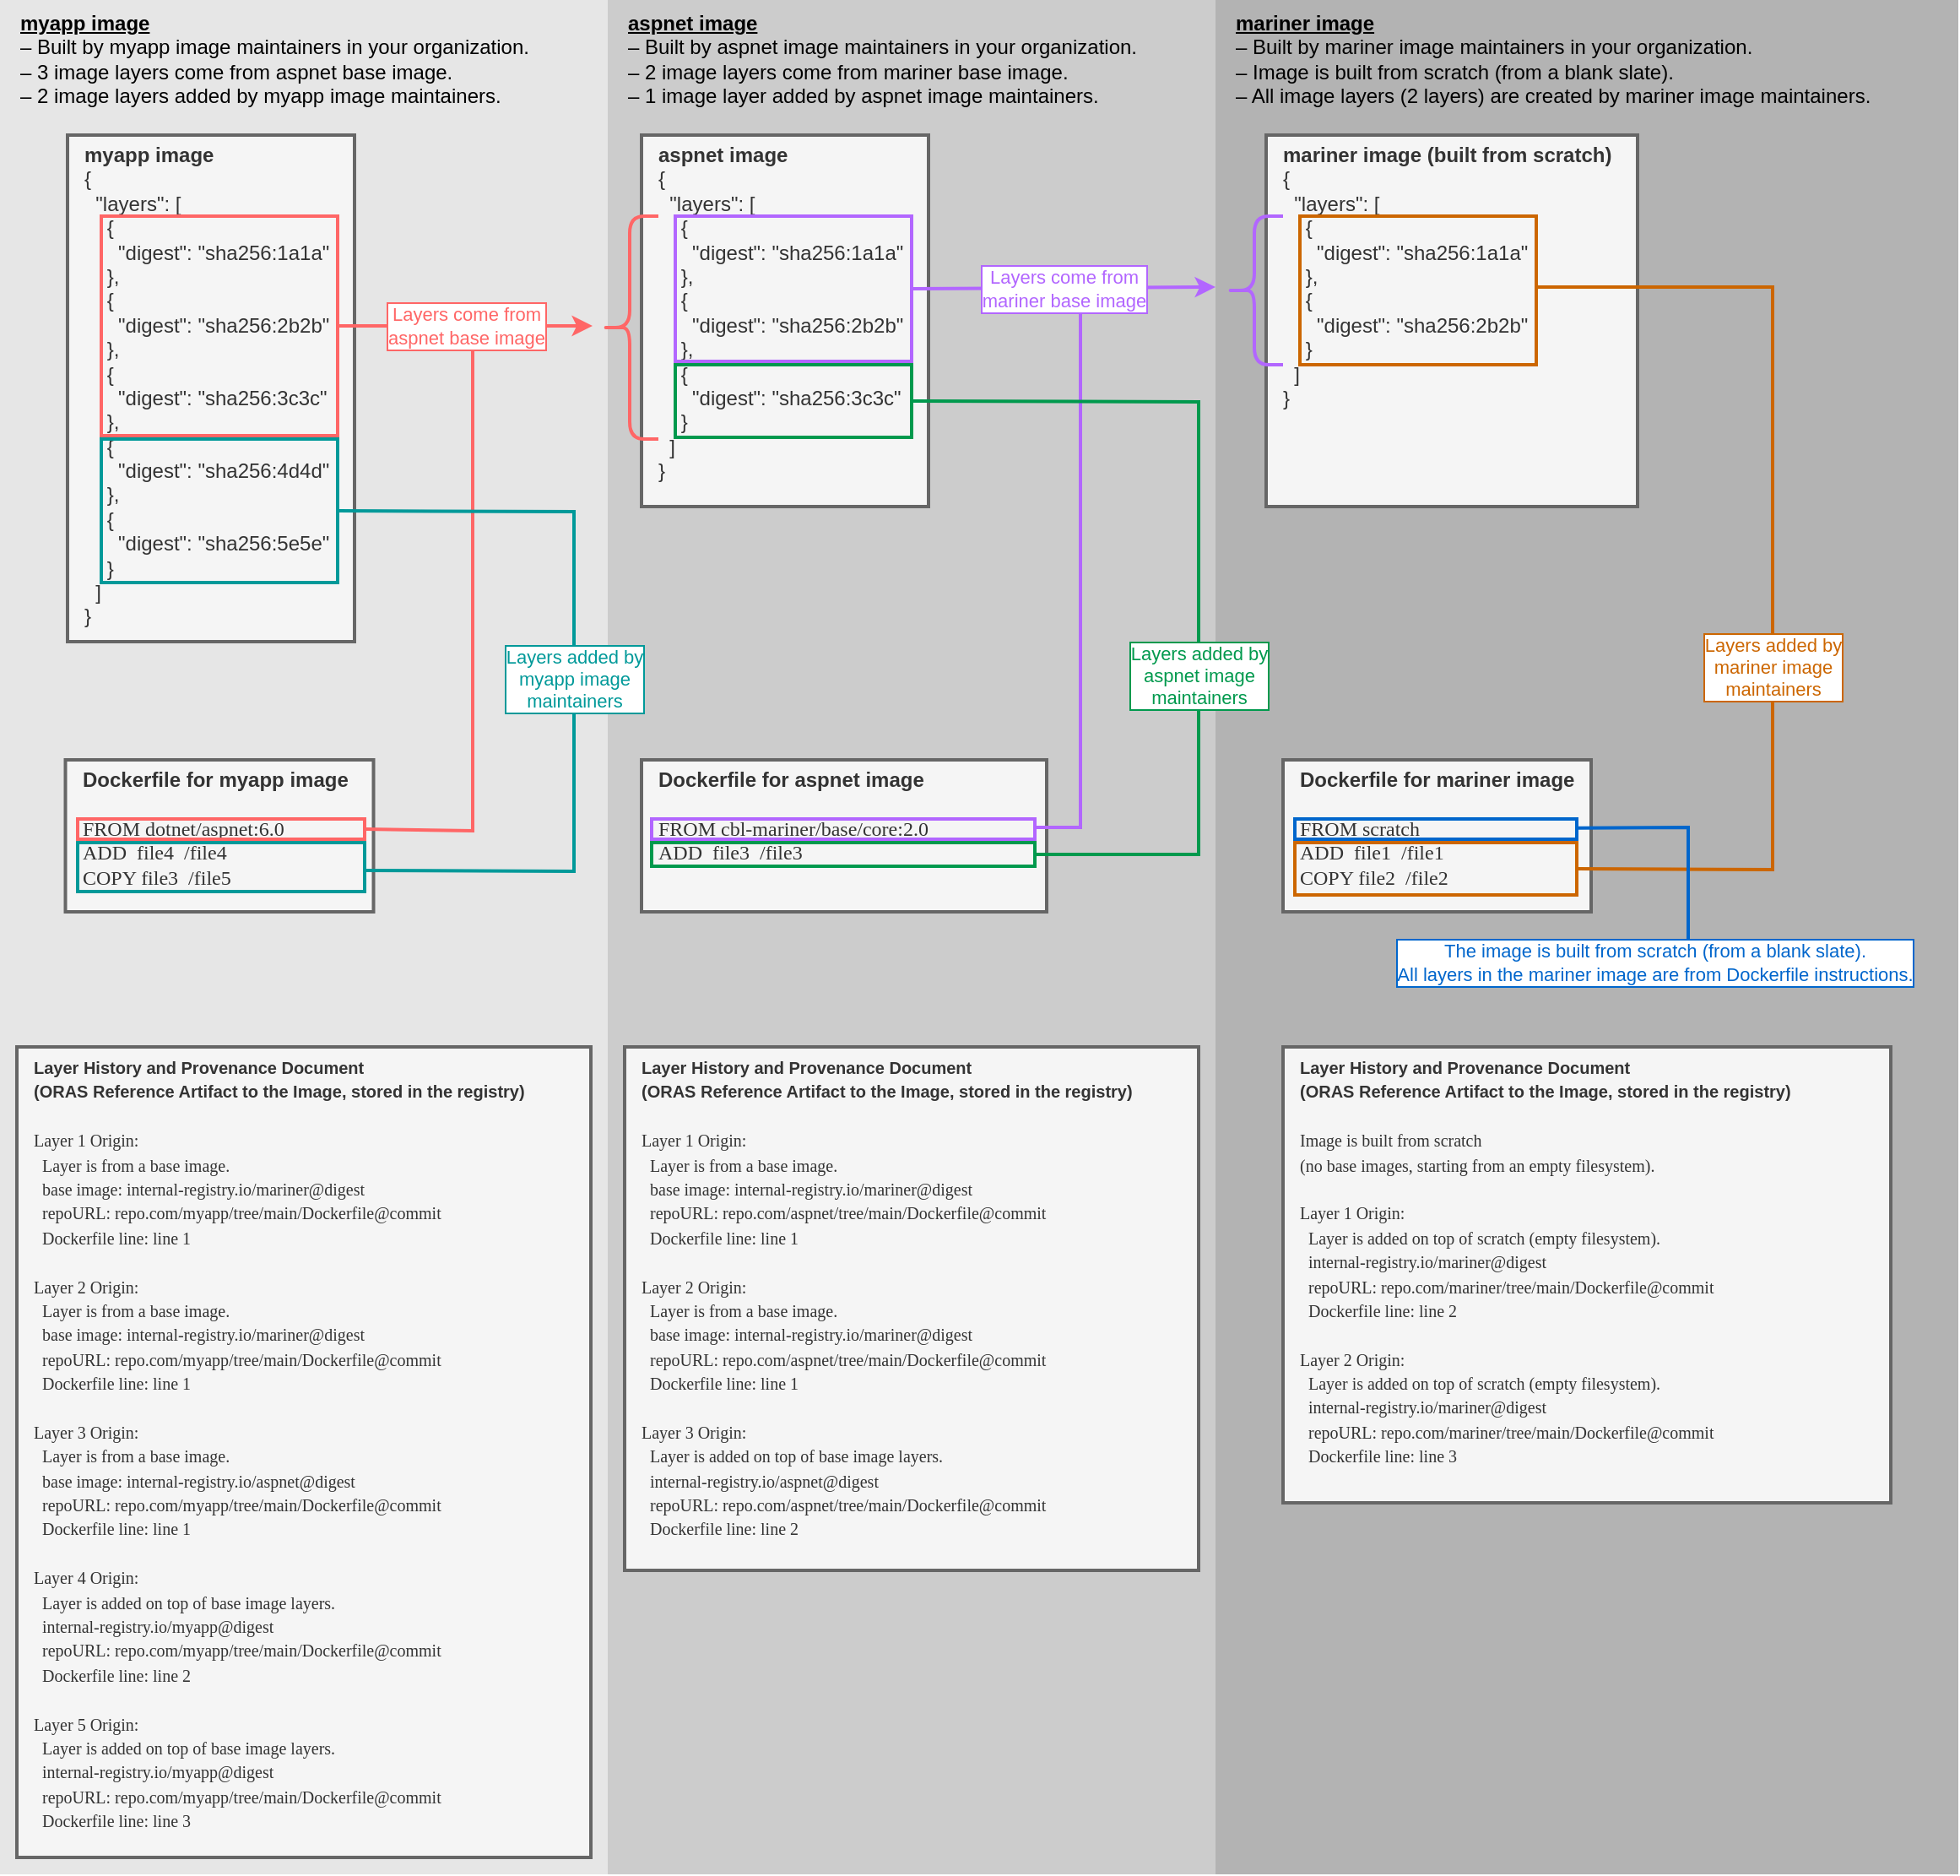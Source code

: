 <mxfile version="20.2.3" type="device"><diagram id="OL6qlinw-qFKFqK3vssp" name="Page-1"><mxGraphModel dx="1580" dy="1086" grid="1" gridSize="10" guides="1" tooltips="1" connect="1" arrows="1" fold="1" page="1" pageScale="1" pageWidth="850" pageHeight="1100" math="0" shadow="0"><root><mxCell id="0"/><mxCell id="1" parent="0"/><mxCell id="dJf0DmdQW_vubxnHisxw-42" value="" style="rounded=0;whiteSpace=wrap;html=1;labelBorderColor=#CC6600;fontFamily=Helvetica;fontSize=11;strokeColor=none;strokeWidth=2;fillColor=#CCCCCC;" parent="1" vertex="1"><mxGeometry x="390" y="80" width="360" height="1110" as="geometry"/></mxCell><mxCell id="dJf0DmdQW_vubxnHisxw-43" value="" style="rounded=0;whiteSpace=wrap;html=1;labelBorderColor=#CC6600;fontFamily=Helvetica;fontSize=11;strokeColor=none;strokeWidth=2;fillColor=#B3B3B3;" parent="1" vertex="1"><mxGeometry x="750" y="80" width="440" height="1110" as="geometry"/></mxCell><mxCell id="dJf0DmdQW_vubxnHisxw-40" value="" style="rounded=0;whiteSpace=wrap;html=1;labelBorderColor=#CC6600;fontFamily=Helvetica;fontSize=11;strokeColor=none;strokeWidth=2;fillColor=#E6E6E6;" parent="1" vertex="1"><mxGeometry x="30" y="80" width="360" height="1110" as="geometry"/></mxCell><mxCell id="dJf0DmdQW_vubxnHisxw-1" value="&lt;b&gt;myapp image&lt;/b&gt;&lt;br&gt;{&lt;br&gt;&amp;nbsp; &quot;layers&quot;: [&lt;br&gt;&amp;nbsp; &amp;nbsp; {&lt;br&gt;&amp;nbsp; &amp;nbsp; &amp;nbsp; &quot;digest&quot;: &quot;sha256:1a1a&quot;&lt;br&gt;&amp;nbsp; &amp;nbsp; },&lt;br&gt;&amp;nbsp; &amp;nbsp; {&lt;br&gt;&amp;nbsp; &amp;nbsp; &amp;nbsp; &quot;digest&quot;: &quot;sha256:2b2b&quot;&lt;br&gt;&amp;nbsp; &amp;nbsp; },&lt;br&gt;&amp;nbsp; &amp;nbsp; {&lt;br&gt;&amp;nbsp; &amp;nbsp; &amp;nbsp; &quot;digest&quot;: &quot;sha256:3c3c&quot;&lt;br&gt;&amp;nbsp; &amp;nbsp; },&lt;br&gt;&amp;nbsp; &amp;nbsp; {&lt;br&gt;&amp;nbsp; &amp;nbsp; &amp;nbsp; &quot;digest&quot;: &quot;sha256:4d4d&quot;&lt;br&gt;&amp;nbsp; &amp;nbsp; },&lt;br&gt;&amp;nbsp; &amp;nbsp; {&lt;br&gt;&amp;nbsp; &amp;nbsp; &amp;nbsp; &quot;digest&quot;: &quot;sha256:5e5e&quot;&lt;br&gt;&amp;nbsp; &amp;nbsp; }&lt;br&gt;&amp;nbsp; ]&lt;br&gt;}" style="text;strokeColor=#666666;fillColor=#f5f5f5;spacing=0;spacingTop=0;overflow=hidden;rounded=0;whiteSpace=wrap;html=1;spacingLeft=10;fontColor=#333333;strokeWidth=2;" parent="1" vertex="1"><mxGeometry x="70" y="160" width="170" height="300" as="geometry"/></mxCell><mxCell id="dJf0DmdQW_vubxnHisxw-2" value="&lt;b&gt;aspnet image&lt;br&gt;&lt;/b&gt;{&lt;br&gt;&amp;nbsp; &quot;layers&quot;: [&lt;br&gt;&amp;nbsp; &amp;nbsp; {&lt;br&gt;&amp;nbsp; &amp;nbsp; &amp;nbsp; &quot;digest&quot;: &quot;sha256:1a1a&quot;&lt;br&gt;&amp;nbsp; &amp;nbsp; },&lt;br&gt;&amp;nbsp; &amp;nbsp; {&lt;br&gt;&amp;nbsp; &amp;nbsp; &amp;nbsp; &quot;digest&quot;: &quot;sha256:2b2b&quot;&lt;br&gt;&amp;nbsp; &amp;nbsp; },&lt;br&gt;&amp;nbsp; &amp;nbsp; {&lt;br&gt;&amp;nbsp; &amp;nbsp; &amp;nbsp; &quot;digest&quot;: &quot;sha256:3c3c&quot;&lt;br&gt;&amp;nbsp; &amp;nbsp; }&lt;br&gt;&amp;nbsp; ]&lt;br&gt;}" style="text;strokeColor=#666666;fillColor=#f5f5f5;spacing=0;spacingTop=0;overflow=hidden;rounded=0;whiteSpace=wrap;html=1;spacingLeft=10;fontColor=#333333;strokeWidth=2;" parent="1" vertex="1"><mxGeometry x="410" y="160" width="170" height="220" as="geometry"/></mxCell><mxCell id="dJf0DmdQW_vubxnHisxw-3" value="&lt;b&gt;mariner image (built from scratch)&lt;br&gt;&lt;/b&gt;{&lt;br&gt;&amp;nbsp; &quot;layers&quot;: [&lt;br&gt;&amp;nbsp; &amp;nbsp; {&lt;br&gt;&amp;nbsp; &amp;nbsp; &amp;nbsp; &quot;digest&quot;: &quot;sha256:1a1a&quot;&lt;br&gt;&amp;nbsp; &amp;nbsp; },&lt;br&gt;&amp;nbsp; &amp;nbsp; {&lt;br&gt;&amp;nbsp; &amp;nbsp; &amp;nbsp; &quot;digest&quot;: &quot;sha256:2b2b&quot;&lt;br&gt;&amp;nbsp; &amp;nbsp; }&lt;br&gt;&amp;nbsp; ]&lt;br&gt;}" style="text;spacing=0;spacingTop=0;overflow=hidden;rounded=0;whiteSpace=wrap;html=1;spacingLeft=10;fillColor=#f5f5f5;fontColor=#333333;strokeColor=#666666;strokeWidth=2;" parent="1" vertex="1"><mxGeometry x="780" y="160" width="220" height="220" as="geometry"/></mxCell><mxCell id="dJf0DmdQW_vubxnHisxw-5" value="" style="rounded=0;whiteSpace=wrap;html=1;fillColor=none;strokeColor=#FF6666;strokeWidth=2;" parent="1" vertex="1"><mxGeometry x="90" y="208" width="140" height="130" as="geometry"/></mxCell><mxCell id="dJf0DmdQW_vubxnHisxw-6" value="" style="endArrow=classic;html=1;rounded=0;strokeColor=#FF6666;strokeWidth=2;exitX=1;exitY=0.5;exitDx=0;exitDy=0;" parent="1" source="dJf0DmdQW_vubxnHisxw-5" edge="1"><mxGeometry relative="1" as="geometry"><mxPoint x="230" y="269.66" as="sourcePoint"/><mxPoint x="381" y="273" as="targetPoint"/></mxGeometry></mxCell><mxCell id="dJf0DmdQW_vubxnHisxw-7" value="Layers come from&lt;br&gt;aspnet base image" style="edgeLabel;resizable=0;html=1;align=center;verticalAlign=middle;strokeColor=#FF6666;fillColor=none;fontColor=#FF6666;labelBorderColor=#FF6666;spacing=2;spacingLeft=0;spacingRight=0;spacingBottom=0;spacingTop=0;" parent="dJf0DmdQW_vubxnHisxw-6" connectable="0" vertex="1"><mxGeometry relative="1" as="geometry"/></mxCell><mxCell id="dJf0DmdQW_vubxnHisxw-8" value="" style="rounded=0;whiteSpace=wrap;html=1;fillColor=none;strokeColor=#B266FF;strokeWidth=2;fontColor=#B266FF;" parent="1" vertex="1"><mxGeometry x="430" y="208" width="140" height="86" as="geometry"/></mxCell><mxCell id="dJf0DmdQW_vubxnHisxw-9" value="" style="endArrow=classic;html=1;rounded=0;strokeColor=#B266FF;strokeWidth=2;exitX=1;exitY=0.5;exitDx=0;exitDy=0;fontColor=#B266FF;" parent="1" source="dJf0DmdQW_vubxnHisxw-8" edge="1"><mxGeometry relative="1" as="geometry"><mxPoint x="570" y="272.78" as="sourcePoint"/><mxPoint x="750" y="250" as="targetPoint"/></mxGeometry></mxCell><mxCell id="dJf0DmdQW_vubxnHisxw-10" value="Layers come from&lt;br&gt;mariner base image" style="edgeLabel;resizable=0;align=center;verticalAlign=middle;strokeColor=#FF6666;fillColor=none;fontColor=#B266FF;labelBorderColor=#B266FF;spacing=2;spacingLeft=0;spacingRight=0;spacingBottom=0;spacingTop=0;html=1;" parent="dJf0DmdQW_vubxnHisxw-9" connectable="0" vertex="1"><mxGeometry relative="1" as="geometry"/></mxCell><mxCell id="dJf0DmdQW_vubxnHisxw-11" value="" style="rounded=0;whiteSpace=wrap;html=1;labelBorderColor=#B266FF;fontColor=#B266FF;strokeColor=#009999;strokeWidth=2;fillColor=none;" parent="1" vertex="1"><mxGeometry x="90" y="340" width="140" height="85" as="geometry"/></mxCell><mxCell id="dJf0DmdQW_vubxnHisxw-12" value="" style="rounded=0;whiteSpace=wrap;html=1;labelBorderColor=#B266FF;fontColor=#B266FF;strokeColor=#00994D;strokeWidth=2;fillColor=none;" parent="1" vertex="1"><mxGeometry x="430" y="296" width="140" height="43" as="geometry"/></mxCell><mxCell id="dJf0DmdQW_vubxnHisxw-13" value="" style="shape=curlyBracket;whiteSpace=wrap;html=1;rounded=1;labelBorderColor=#B266FF;fontColor=#B266FF;strokeColor=#FF6666;strokeWidth=2;fillColor=none;" parent="1" vertex="1"><mxGeometry x="386" y="208" width="34" height="132" as="geometry"/></mxCell><mxCell id="dJf0DmdQW_vubxnHisxw-14" value="" style="shape=curlyBracket;whiteSpace=wrap;html=1;rounded=1;labelBorderColor=#B266FF;fontColor=#B266FF;strokeColor=#B266FF;strokeWidth=2;fillColor=none;" parent="1" vertex="1"><mxGeometry x="756" y="208" width="34" height="88" as="geometry"/></mxCell><mxCell id="dJf0DmdQW_vubxnHisxw-15" value="" style="rounded=0;whiteSpace=wrap;html=1;labelBorderColor=#B266FF;fontColor=#B266FF;strokeColor=#CC6600;strokeWidth=2;fillColor=none;" parent="1" vertex="1"><mxGeometry x="800" y="208" width="140" height="88" as="geometry"/></mxCell><mxCell id="dJf0DmdQW_vubxnHisxw-17" value="&lt;font style=&quot;font-size: 12px;&quot;&gt;&lt;b&gt;Dockerfile for myapp image&lt;br&gt;&lt;/b&gt;&lt;br&gt;&lt;font face=&quot;Lucida Console&quot;&gt;FROM dotnet/aspnet:6.0&lt;/font&gt;&lt;br&gt;&lt;font face=&quot;Lucida Console&quot;&gt;ADD&amp;nbsp; file4&amp;nbsp; /file4&lt;/font&gt;&lt;br&gt;&lt;font face=&quot;Lucida Console&quot;&gt;COPY file3&amp;nbsp; /file5&lt;/font&gt;&lt;br&gt;&lt;/font&gt;" style="text;strokeColor=#666666;fillColor=#f5f5f5;spacing=0;spacingTop=0;overflow=hidden;rounded=0;whiteSpace=wrap;html=1;spacingLeft=10;fontColor=#333333;strokeWidth=2;" parent="1" vertex="1"><mxGeometry x="68.75" y="530" width="182.5" height="90" as="geometry"/></mxCell><mxCell id="dJf0DmdQW_vubxnHisxw-18" value="" style="rounded=0;whiteSpace=wrap;html=1;labelBorderColor=#B266FF;fontColor=#B266FF;strokeColor=#009999;strokeWidth=2;fillColor=none;" parent="1" vertex="1"><mxGeometry x="76" y="579" width="170" height="29" as="geometry"/></mxCell><mxCell id="dJf0DmdQW_vubxnHisxw-21" value="" style="endArrow=none;html=1;rounded=0;fontFamily=Lucida Console;fontSize=12;fontColor=#B266FF;strokeColor=#FF6666;strokeWidth=2;exitX=1;exitY=0.5;exitDx=0;exitDy=0;" parent="1" source="dJf0DmdQW_vubxnHisxw-22" edge="1"><mxGeometry width="50" height="50" relative="1" as="geometry"><mxPoint x="280" y="575" as="sourcePoint"/><mxPoint x="310" y="287" as="targetPoint"/><Array as="points"><mxPoint x="310" y="572"/></Array></mxGeometry></mxCell><mxCell id="dJf0DmdQW_vubxnHisxw-22" value="" style="rounded=0;whiteSpace=wrap;html=1;fillColor=none;strokeColor=#FF6666;strokeWidth=2;" parent="1" vertex="1"><mxGeometry x="76" y="565" width="170" height="12" as="geometry"/></mxCell><mxCell id="dJf0DmdQW_vubxnHisxw-23" value="" style="endArrow=none;html=1;rounded=0;strokeColor=#009999;strokeWidth=2;exitX=0.998;exitY=0.568;exitDx=0;exitDy=0;endFill=0;entryX=1;entryY=0.5;entryDx=0;entryDy=0;exitPerimeter=0;" parent="1" source="dJf0DmdQW_vubxnHisxw-18" target="dJf0DmdQW_vubxnHisxw-11" edge="1"><mxGeometry relative="1" as="geometry"><mxPoint x="340" y="490" as="sourcePoint"/><mxPoint x="270" y="410" as="targetPoint"/><Array as="points"><mxPoint x="370" y="596"/><mxPoint x="370" y="383"/></Array></mxGeometry></mxCell><mxCell id="dJf0DmdQW_vubxnHisxw-24" value="Layers added by&lt;br&gt;myapp image&lt;br&gt;maintainers" style="edgeLabel;resizable=0;html=1;align=center;verticalAlign=middle;strokeColor=#FF6666;fillColor=none;fontColor=#009999;labelBorderColor=#009999;spacing=2;spacingLeft=0;spacingRight=0;spacingBottom=0;spacingTop=0;" parent="dJf0DmdQW_vubxnHisxw-23" connectable="0" vertex="1"><mxGeometry relative="1" as="geometry"/></mxCell><mxCell id="dJf0DmdQW_vubxnHisxw-26" value="&lt;font style=&quot;font-size: 12px;&quot;&gt;&lt;b&gt;Dockerfile for aspnet image&lt;br&gt;&lt;/b&gt;&lt;br&gt;&lt;font face=&quot;Lucida Console&quot;&gt;FROM cbl-mariner/base/core:2.0&lt;/font&gt;&lt;br&gt;&lt;font face=&quot;Lucida Console&quot;&gt;ADD&amp;nbsp; file3&amp;nbsp; /file3&lt;/font&gt;&lt;br&gt;&lt;/font&gt;" style="text;strokeColor=#666666;fillColor=#f5f5f5;spacing=0;spacingTop=0;overflow=hidden;rounded=0;whiteSpace=wrap;html=1;spacingLeft=10;fontColor=#333333;strokeWidth=2;" parent="1" vertex="1"><mxGeometry x="410" y="530" width="240" height="90" as="geometry"/></mxCell><mxCell id="dJf0DmdQW_vubxnHisxw-27" value="" style="rounded=0;whiteSpace=wrap;html=1;labelBorderColor=#B266FF;fontColor=#B266FF;strokeColor=#00994D;strokeWidth=2;fillColor=none;" parent="1" vertex="1"><mxGeometry x="416" y="579" width="227" height="14" as="geometry"/></mxCell><mxCell id="dJf0DmdQW_vubxnHisxw-28" value="" style="rounded=0;whiteSpace=wrap;html=1;fillColor=none;strokeColor=#B266FF;strokeWidth=2;fontColor=#B266FF;" parent="1" vertex="1"><mxGeometry x="416" y="565" width="227" height="12" as="geometry"/></mxCell><mxCell id="dJf0DmdQW_vubxnHisxw-29" value="" style="endArrow=none;html=1;rounded=0;strokeColor=#B266FF;strokeWidth=2;fontColor=#B266FF;endFill=0;exitX=0.999;exitY=0.414;exitDx=0;exitDy=0;exitPerimeter=0;" parent="1" source="dJf0DmdQW_vubxnHisxw-28" edge="1"><mxGeometry relative="1" as="geometry"><mxPoint x="660" y="571" as="sourcePoint"/><mxPoint x="670" y="265.5" as="targetPoint"/><Array as="points"><mxPoint x="670" y="570"/></Array></mxGeometry></mxCell><mxCell id="dJf0DmdQW_vubxnHisxw-32" value="" style="endArrow=none;html=1;rounded=0;strokeColor=#00994D;strokeWidth=2;exitX=1;exitY=0.5;exitDx=0;exitDy=0;fontColor=#B266FF;endFill=0;entryX=1;entryY=0.5;entryDx=0;entryDy=0;" parent="1" source="dJf0DmdQW_vubxnHisxw-27" target="dJf0DmdQW_vubxnHisxw-12" edge="1"><mxGeometry relative="1" as="geometry"><mxPoint x="690" y="521" as="sourcePoint"/><mxPoint x="740" y="340" as="targetPoint"/><Array as="points"><mxPoint x="740" y="586"/><mxPoint x="740" y="318"/></Array></mxGeometry></mxCell><mxCell id="dJf0DmdQW_vubxnHisxw-33" value="Layers added by&lt;br&gt;aspnet image&lt;br&gt;maintainers" style="edgeLabel;resizable=0;align=center;verticalAlign=middle;strokeColor=#FF6666;fillColor=none;fontColor=#00994D;labelBorderColor=#00994D;spacing=2;spacingLeft=0;spacingRight=0;spacingBottom=0;spacingTop=0;html=1;" parent="dJf0DmdQW_vubxnHisxw-32" connectable="0" vertex="1"><mxGeometry relative="1" as="geometry"><mxPoint y="64" as="offset"/></mxGeometry></mxCell><mxCell id="dJf0DmdQW_vubxnHisxw-36" value="&lt;font style=&quot;font-size: 12px;&quot;&gt;&lt;b&gt;Dockerfile for mariner image&lt;br&gt;&lt;/b&gt;&lt;br&gt;&lt;font face=&quot;Lucida Console&quot;&gt;FROM scratch&lt;/font&gt;&lt;br&gt;&lt;font face=&quot;Lucida Console&quot;&gt;ADD&amp;nbsp; file1&amp;nbsp; /file1&lt;/font&gt;&lt;br&gt;&lt;font face=&quot;Lucida Console&quot;&gt;COPY file2&amp;nbsp; /file2&lt;/font&gt;&lt;br&gt;&lt;/font&gt;" style="text;strokeColor=#666666;fillColor=#f5f5f5;spacing=0;spacingTop=0;overflow=hidden;rounded=0;whiteSpace=wrap;html=1;spacingLeft=10;fontColor=#333333;strokeWidth=2;" parent="1" vertex="1"><mxGeometry x="790" y="530" width="182.5" height="90" as="geometry"/></mxCell><mxCell id="dJf0DmdQW_vubxnHisxw-37" value="" style="endArrow=none;html=1;rounded=0;strokeColor=#CC6600;strokeWidth=2;exitX=1;exitY=0.5;exitDx=0;exitDy=0;fontColor=#B266FF;endFill=0;entryX=1;entryY=0.477;entryDx=0;entryDy=0;entryPerimeter=0;" parent="1" source="dJf0DmdQW_vubxnHisxw-39" target="dJf0DmdQW_vubxnHisxw-15" edge="1"><mxGeometry relative="1" as="geometry"><mxPoint x="1043.0" y="508.5" as="sourcePoint"/><mxPoint x="970" y="240" as="targetPoint"/><Array as="points"><mxPoint x="1080" y="595"/><mxPoint x="1080" y="250"/></Array></mxGeometry></mxCell><mxCell id="dJf0DmdQW_vubxnHisxw-38" value="Layers added by&lt;br&gt;mariner image&lt;br&gt;maintainers" style="edgeLabel;resizable=0;align=center;verticalAlign=middle;strokeColor=#FF6666;fillColor=none;fontColor=#CC6600;labelBorderColor=#CC6600;spacing=2;spacingLeft=0;spacingRight=0;spacingBottom=0;spacingTop=0;html=1;" parent="dJf0DmdQW_vubxnHisxw-37" connectable="0" vertex="1"><mxGeometry relative="1" as="geometry"><mxPoint y="64" as="offset"/></mxGeometry></mxCell><mxCell id="dJf0DmdQW_vubxnHisxw-39" value="" style="rounded=0;whiteSpace=wrap;html=1;labelBorderColor=#B266FF;fontColor=#B266FF;strokeColor=#CC6600;strokeWidth=2;fillColor=none;" parent="1" vertex="1"><mxGeometry x="797" y="579" width="167" height="31" as="geometry"/></mxCell><mxCell id="dJf0DmdQW_vubxnHisxw-46" value="" style="rounded=0;whiteSpace=wrap;html=1;labelBorderColor=#CC6600;fontFamily=Helvetica;fontSize=11;fontColor=#CC6600;strokeColor=#0066CC;strokeWidth=2;fillColor=none;" parent="1" vertex="1"><mxGeometry x="797" y="565" width="167" height="12" as="geometry"/></mxCell><mxCell id="dJf0DmdQW_vubxnHisxw-49" value="" style="endArrow=none;html=1;rounded=0;fontFamily=Helvetica;fontSize=11;fontColor=#0066CC;strokeColor=#0066CC;strokeWidth=2;entryX=1;entryY=0.45;entryDx=0;entryDy=0;entryPerimeter=0;" parent="1" target="dJf0DmdQW_vubxnHisxw-46" edge="1"><mxGeometry width="50" height="50" relative="1" as="geometry"><mxPoint x="1030" y="650" as="sourcePoint"/><mxPoint x="1040" y="420" as="targetPoint"/><Array as="points"><mxPoint x="1030" y="570"/></Array></mxGeometry></mxCell><mxCell id="dJf0DmdQW_vubxnHisxw-48" value="The image is built from scratch (from a blank slate).&lt;br&gt;All layers in the mariner image are from Dockerfile instructions." style="edgeLabel;resizable=0;align=center;verticalAlign=middle;strokeColor=#FF6666;fillColor=none;fontColor=#0066CC;labelBorderColor=#0066CC;spacing=2;spacingLeft=0;spacingRight=0;spacingBottom=0;spacingTop=0;html=1;" parent="1" connectable="0" vertex="1"><mxGeometry x="1010" y="650.005" as="geometry"/></mxCell><mxCell id="MGoHs6cNIiesZB_WKk6I-1" value="&lt;b&gt;&lt;u&gt;myapp image&lt;br&gt;&lt;/u&gt;&lt;/b&gt;– Built by myapp image maintainers in your organization.&lt;br&gt;– 3 image layers come from aspnet base image.&lt;br&gt;– 2 image layers added by myapp image maintainers." style="text;html=1;strokeColor=none;fillColor=none;align=left;verticalAlign=middle;whiteSpace=wrap;rounded=0;" parent="1" vertex="1"><mxGeometry x="40" y="80" width="320" height="70" as="geometry"/></mxCell><mxCell id="MGoHs6cNIiesZB_WKk6I-4" value="&lt;b&gt;&lt;u&gt;aspnet image&lt;br&gt;&lt;/u&gt;&lt;/b&gt;– Built by aspnet image maintainers in your organization.&lt;br&gt;– 2 image layers come from mariner base image.&lt;br&gt;– 1 image layer added by aspnet image maintainers." style="text;html=1;strokeColor=none;fillColor=none;align=left;verticalAlign=middle;whiteSpace=wrap;rounded=0;" parent="1" vertex="1"><mxGeometry x="400" y="80" width="320" height="70" as="geometry"/></mxCell><mxCell id="MGoHs6cNIiesZB_WKk6I-5" value="&lt;b&gt;&lt;u&gt;mariner image&lt;br&gt;&lt;/u&gt;&lt;/b&gt;– Built by mariner image maintainers in your organization.&lt;br&gt;– Image is built from scratch (from a blank slate).&lt;br&gt;– All image layers (2 layers) are created by mariner image maintainers." style="text;html=1;strokeColor=none;fillColor=none;align=left;verticalAlign=middle;whiteSpace=wrap;rounded=0;" parent="1" vertex="1"><mxGeometry x="760" y="80" width="390" height="70" as="geometry"/></mxCell><mxCell id="WY1FOk6i-ut1OpYiD_D4-1" value="&lt;font style=&quot;font-size: 10px;&quot;&gt;&lt;b&gt;Layer History and Provenance Document&lt;br&gt;&lt;/b&gt;&lt;b&gt;(ORAS Reference Artifact to the Image, stored in the registry)&lt;br&gt;&lt;/b&gt;&lt;font style=&quot;font-size: 10px;&quot; face=&quot;Lucida Console&quot;&gt;&lt;br&gt;Layer 1 Origin:&lt;br&gt;&amp;nbsp; Layer is from a base image.&lt;br&gt;&amp;nbsp; base image: internal-registry.io/mariner@digest&lt;/font&gt;&lt;br style=&quot;font-family: &amp;quot;Lucida Console&amp;quot;;&quot;&gt;&lt;span style=&quot;font-family: &amp;quot;Lucida Console&amp;quot;;&quot;&gt;&amp;nbsp; repoURL: repo.com/myapp/tree/main/Dockerfile@commit&lt;/span&gt;&lt;br style=&quot;font-family: &amp;quot;Lucida Console&amp;quot;;&quot;&gt;&lt;span style=&quot;font-family: &amp;quot;Lucida Console&amp;quot;;&quot;&gt;&amp;nbsp; Dockerfile line: line 1&lt;/span&gt;&lt;font style=&quot;font-size: 10px;&quot; face=&quot;Lucida Console&quot;&gt;&lt;br&gt;&lt;br&gt;Layer 2 Origin:&lt;br&gt;&amp;nbsp; Layer is from a base image.&lt;br&gt;&amp;nbsp; base image: internal-registry.io/mariner@digest&lt;/font&gt;&lt;br style=&quot;font-family: &amp;quot;Lucida Console&amp;quot;;&quot;&gt;&lt;span style=&quot;font-family: &amp;quot;Lucida Console&amp;quot;;&quot;&gt;&amp;nbsp; repoURL: repo.com/myapp/tree/main/Dockerfile@commit&lt;/span&gt;&lt;br style=&quot;font-family: &amp;quot;Lucida Console&amp;quot;;&quot;&gt;&lt;span style=&quot;font-family: &amp;quot;Lucida Console&amp;quot;;&quot;&gt;&amp;nbsp; Dockerfile line: line 1&lt;/span&gt;&lt;font style=&quot;font-size: 10px;&quot; face=&quot;Lucida Console&quot;&gt;&lt;br&gt;&lt;br&gt;Layer 3 Origin:&lt;br&gt;&amp;nbsp; Layer is from a base image.&lt;br&gt;&amp;nbsp; base image: internal-registry.io/aspnet@digest&lt;/font&gt;&lt;br style=&quot;font-family: &amp;quot;Lucida Console&amp;quot;;&quot;&gt;&lt;span style=&quot;font-family: &amp;quot;Lucida Console&amp;quot;;&quot;&gt;&amp;nbsp; repoURL: repo.com/myapp/tree/main/Dockerfile@commit&lt;/span&gt;&lt;br style=&quot;font-family: &amp;quot;Lucida Console&amp;quot;;&quot;&gt;&lt;span style=&quot;font-family: &amp;quot;Lucida Console&amp;quot;;&quot;&gt;&amp;nbsp; Dockerfile line: line 1&lt;/span&gt;&lt;font style=&quot;font-size: 10px;&quot; face=&quot;Lucida Console&quot;&gt;&lt;br&gt;&lt;br&gt;Layer 4 Origin:&lt;br&gt;&amp;nbsp; Layer is added on top of base image layers.&lt;br&gt;&amp;nbsp; internal-registry.io/myapp@digest&lt;br&gt;&amp;nbsp; repoURL: repo.com/myapp/tree/main/Dockerfile@commit&lt;br&gt;&amp;nbsp; Dockerfile line: line 2&lt;br&gt;&lt;br&gt;Layer 5 Origin:&lt;/font&gt;&lt;br style=&quot;font-family: &amp;quot;Lucida Console&amp;quot;;&quot;&gt;&lt;span style=&quot;font-family: &amp;quot;Lucida Console&amp;quot;;&quot;&gt;&amp;nbsp; Layer is added on top of base image layers.&lt;/span&gt;&lt;font style=&quot;font-size: 10px;&quot; face=&quot;Lucida Console&quot;&gt;&lt;br&gt;&amp;nbsp; internal-registry.io/myapp@digest&lt;/font&gt;&lt;br style=&quot;font-family: &amp;quot;Lucida Console&amp;quot;;&quot;&gt;&lt;span style=&quot;font-family: &amp;quot;Lucida Console&amp;quot;;&quot;&gt;&amp;nbsp; repoURL: repo.com/myapp/tree/main/Dockerfile@commit&lt;/span&gt;&lt;br style=&quot;font-family: &amp;quot;Lucida Console&amp;quot;;&quot;&gt;&lt;span style=&quot;font-family: &amp;quot;Lucida Console&amp;quot;;&quot;&gt;&amp;nbsp; Dockerfile line: line 3&lt;/span&gt;&lt;br&gt;&lt;/font&gt;" style="text;strokeColor=#666666;fillColor=#f5f5f5;spacing=0;spacingTop=0;overflow=hidden;rounded=0;whiteSpace=wrap;html=1;spacingLeft=10;fontColor=#333333;strokeWidth=2;" vertex="1" parent="1"><mxGeometry x="40" y="700" width="340" height="480" as="geometry"/></mxCell><mxCell id="WY1FOk6i-ut1OpYiD_D4-4" value="&lt;font style=&quot;font-size: 10px;&quot;&gt;&lt;b&gt;Layer History and Provenance Document&lt;br&gt;(ORAS Reference Artifact to the Image, stored in the registry)&lt;br&gt;&lt;/b&gt;&lt;br&gt;&lt;font style=&quot;font-size: 10px;&quot; face=&quot;Lucida Console&quot;&gt;Layer 1 Origin:&lt;br&gt;&amp;nbsp; Layer is from a base image.&lt;br&gt;&amp;nbsp; base image: internal-registry.io/mariner@digest&lt;/font&gt;&lt;br style=&quot;font-family: &amp;quot;Lucida Console&amp;quot;;&quot;&gt;&lt;span style=&quot;font-family: &amp;quot;Lucida Console&amp;quot;;&quot;&gt;&amp;nbsp; repoURL: repo.com/aspnet/tree/main/Dockerfile@commit&lt;/span&gt;&lt;br style=&quot;font-family: &amp;quot;Lucida Console&amp;quot;;&quot;&gt;&lt;span style=&quot;font-family: &amp;quot;Lucida Console&amp;quot;;&quot;&gt;&amp;nbsp; Dockerfile line: line 1&lt;/span&gt;&lt;font style=&quot;font-size: 10px;&quot; face=&quot;Lucida Console&quot;&gt;&lt;br&gt;&lt;br&gt;Layer 2 Origin:&lt;br&gt;&amp;nbsp; Layer is from a base image.&lt;br&gt;&amp;nbsp; base image: internal-registry.io/mariner@digest&lt;/font&gt;&lt;br style=&quot;font-family: &amp;quot;Lucida Console&amp;quot;;&quot;&gt;&lt;span style=&quot;font-family: &amp;quot;Lucida Console&amp;quot;;&quot;&gt;&amp;nbsp; repoURL: repo.com/aspnet/tree/main/Dockerfile@commit&lt;/span&gt;&lt;br style=&quot;font-family: &amp;quot;Lucida Console&amp;quot;;&quot;&gt;&lt;span style=&quot;font-family: &amp;quot;Lucida Console&amp;quot;;&quot;&gt;&amp;nbsp; Dockerfile line: line 1&lt;/span&gt;&lt;font style=&quot;font-size: 10px;&quot; face=&quot;Lucida Console&quot;&gt;&lt;br&gt;&lt;br&gt;Layer 3 Origin:&lt;br&gt;&amp;nbsp; Layer is added on top of base image layers.&lt;br&gt;&amp;nbsp; internal-registry.io/aspnet@digest&lt;/font&gt;&lt;br style=&quot;font-family: &amp;quot;Lucida Console&amp;quot;;&quot;&gt;&lt;span style=&quot;font-family: &amp;quot;Lucida Console&amp;quot;;&quot;&gt;&amp;nbsp; repoURL: repo.com/aspnet/tree/main/Dockerfile@commit&lt;/span&gt;&lt;br style=&quot;font-family: &amp;quot;Lucida Console&amp;quot;;&quot;&gt;&lt;span style=&quot;font-family: &amp;quot;Lucida Console&amp;quot;;&quot;&gt;&amp;nbsp; Dockerfile line: line 2&lt;/span&gt;&lt;font style=&quot;font-size: 10px;&quot; face=&quot;Lucida Console&quot;&gt;&lt;br&gt;&lt;/font&gt;&lt;br&gt;&lt;/font&gt;" style="text;strokeColor=#666666;fillColor=#f5f5f5;spacing=0;spacingTop=0;overflow=hidden;rounded=0;whiteSpace=wrap;html=1;spacingLeft=10;fontColor=#333333;strokeWidth=2;" vertex="1" parent="1"><mxGeometry x="400" y="700" width="340" height="310" as="geometry"/></mxCell><mxCell id="WY1FOk6i-ut1OpYiD_D4-5" value="&lt;font style=&quot;font-size: 10px;&quot;&gt;&lt;b&gt;Layer History and Provenance Document&lt;br&gt;(ORAS Reference Artifact to the Image, stored in the registry)&lt;br&gt;&lt;/b&gt;&lt;br&gt;&lt;font face=&quot;Lucida Console&quot;&gt;Image is built from scratch&lt;br&gt;(no base images, starting from an empty filesystem).&lt;br&gt;&lt;br&gt;&lt;/font&gt;&lt;font style=&quot;font-size: 10px;&quot; face=&quot;Lucida Console&quot;&gt;Layer 1 Origin:&lt;br&gt;&amp;nbsp; Layer is added on top of scratch (empty filesystem).&lt;br&gt;&amp;nbsp; internal-registry.io/mariner@digest&lt;/font&gt;&lt;br style=&quot;font-family: &amp;quot;Lucida Console&amp;quot;;&quot;&gt;&lt;span style=&quot;font-family: &amp;quot;Lucida Console&amp;quot;;&quot;&gt;&amp;nbsp; repoURL: repo.com/mariner/tree/main/Dockerfile@commit&lt;/span&gt;&lt;br style=&quot;font-family: &amp;quot;Lucida Console&amp;quot;;&quot;&gt;&lt;span style=&quot;font-family: &amp;quot;Lucida Console&amp;quot;;&quot;&gt;&amp;nbsp; Dockerfile line: line 2&lt;/span&gt;&lt;font style=&quot;font-size: 10px;&quot; face=&quot;Lucida Console&quot;&gt;&lt;br&gt;&lt;/font&gt;&lt;br&gt;&lt;span style=&quot;font-family: &amp;quot;Lucida Console&amp;quot;;&quot;&gt;Layer 2 Origin:&lt;/span&gt;&lt;br style=&quot;font-family: &amp;quot;Lucida Console&amp;quot;;&quot;&gt;&lt;span style=&quot;font-family: &amp;quot;Lucida Console&amp;quot;;&quot;&gt;&amp;nbsp; Layer is added on top of scratch (empty filesystem).&lt;/span&gt;&lt;br style=&quot;font-family: &amp;quot;Lucida Console&amp;quot;;&quot;&gt;&lt;span style=&quot;font-family: &amp;quot;Lucida Console&amp;quot;;&quot;&gt;&amp;nbsp; internal-registry.io/mariner@digest&lt;/span&gt;&lt;br style=&quot;font-family: &amp;quot;Lucida Console&amp;quot;;&quot;&gt;&lt;span style=&quot;font-family: &amp;quot;Lucida Console&amp;quot;;&quot;&gt;&amp;nbsp; repoURL: repo.com/mariner/tree/main/Dockerfile@commit&lt;/span&gt;&lt;br style=&quot;font-family: &amp;quot;Lucida Console&amp;quot;;&quot;&gt;&lt;span style=&quot;font-family: &amp;quot;Lucida Console&amp;quot;;&quot;&gt;&amp;nbsp; Dockerfile line: line 3&lt;/span&gt;&lt;br style=&quot;font-family: &amp;quot;Lucida Console&amp;quot;;&quot;&gt;&lt;/font&gt;" style="text;strokeColor=#666666;fillColor=#f5f5f5;spacing=0;spacingTop=0;overflow=hidden;rounded=0;whiteSpace=wrap;html=1;spacingLeft=10;fontColor=#333333;strokeWidth=2;" vertex="1" parent="1"><mxGeometry x="790" y="700" width="360" height="270" as="geometry"/></mxCell></root></mxGraphModel></diagram></mxfile>